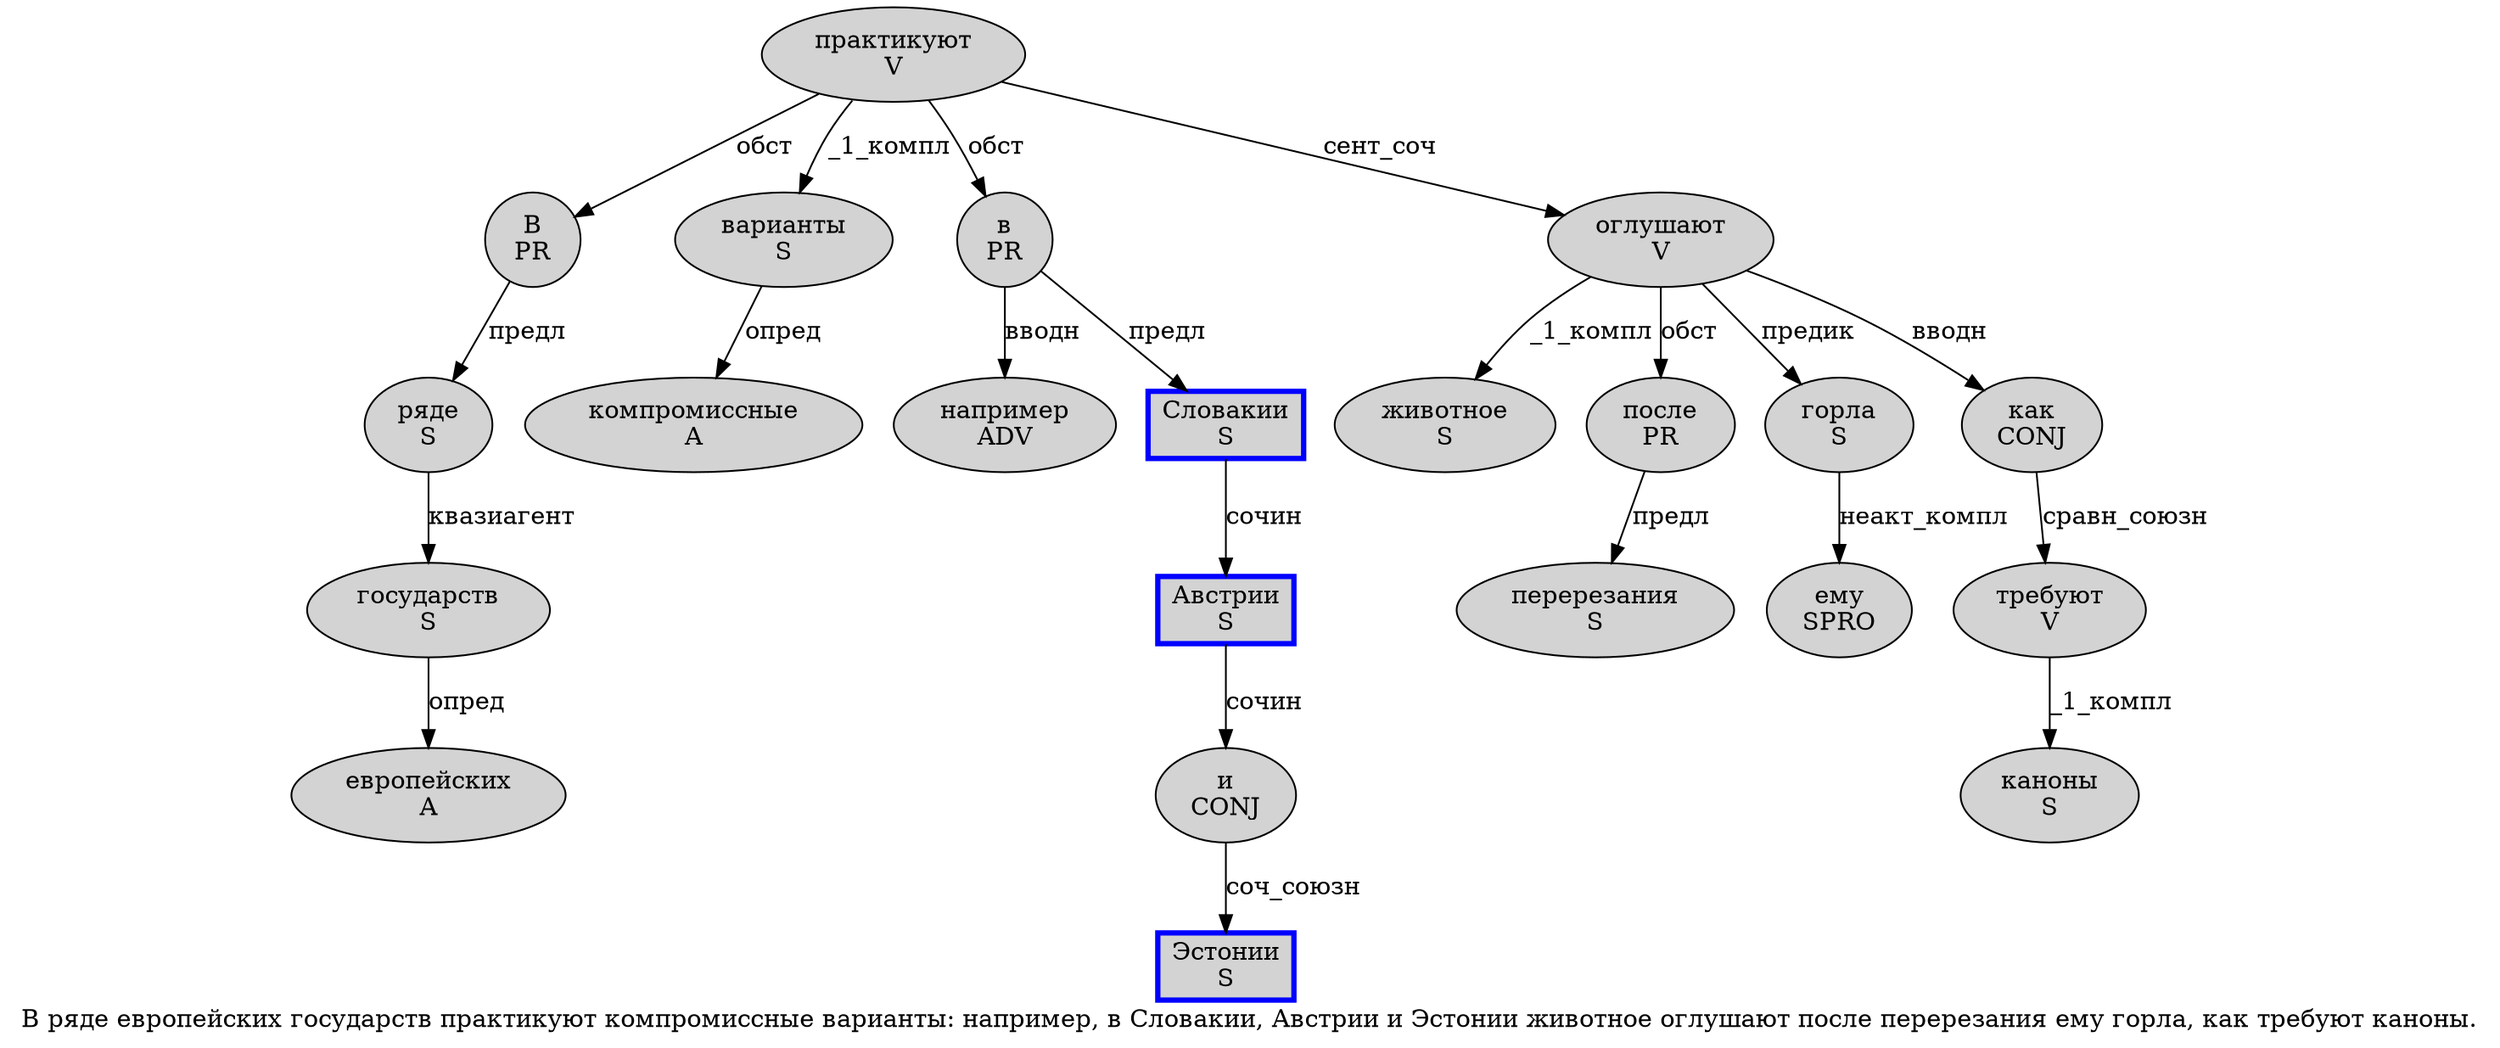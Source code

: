 digraph SENTENCE_1418 {
	graph [label="В ряде европейских государств практикуют компромиссные варианты: например, в Словакии, Австрии и Эстонии животное оглушают после перерезания ему горла, как требуют каноны."]
	node [style=filled]
		0 [label="В
PR" color="" fillcolor=lightgray penwidth=1 shape=ellipse]
		1 [label="ряде
S" color="" fillcolor=lightgray penwidth=1 shape=ellipse]
		2 [label="европейских
A" color="" fillcolor=lightgray penwidth=1 shape=ellipse]
		3 [label="государств
S" color="" fillcolor=lightgray penwidth=1 shape=ellipse]
		4 [label="практикуют
V" color="" fillcolor=lightgray penwidth=1 shape=ellipse]
		5 [label="компромиссные
A" color="" fillcolor=lightgray penwidth=1 shape=ellipse]
		6 [label="варианты
S" color="" fillcolor=lightgray penwidth=1 shape=ellipse]
		8 [label="например
ADV" color="" fillcolor=lightgray penwidth=1 shape=ellipse]
		10 [label="в
PR" color="" fillcolor=lightgray penwidth=1 shape=ellipse]
		11 [label="Словакии
S" color=blue fillcolor=lightgray penwidth=3 shape=box]
		13 [label="Австрии
S" color=blue fillcolor=lightgray penwidth=3 shape=box]
		14 [label="и
CONJ" color="" fillcolor=lightgray penwidth=1 shape=ellipse]
		15 [label="Эстонии
S" color=blue fillcolor=lightgray penwidth=3 shape=box]
		16 [label="животное
S" color="" fillcolor=lightgray penwidth=1 shape=ellipse]
		17 [label="оглушают
V" color="" fillcolor=lightgray penwidth=1 shape=ellipse]
		18 [label="после
PR" color="" fillcolor=lightgray penwidth=1 shape=ellipse]
		19 [label="перерезания
S" color="" fillcolor=lightgray penwidth=1 shape=ellipse]
		20 [label="ему
SPRO" color="" fillcolor=lightgray penwidth=1 shape=ellipse]
		21 [label="горла
S" color="" fillcolor=lightgray penwidth=1 shape=ellipse]
		23 [label="как
CONJ" color="" fillcolor=lightgray penwidth=1 shape=ellipse]
		24 [label="требуют
V" color="" fillcolor=lightgray penwidth=1 shape=ellipse]
		25 [label="каноны
S" color="" fillcolor=lightgray penwidth=1 shape=ellipse]
			18 -> 19 [label="предл"]
			23 -> 24 [label="сравн_союзн"]
			13 -> 14 [label="сочин"]
			14 -> 15 [label="соч_союзн"]
			21 -> 20 [label="неакт_компл"]
			1 -> 3 [label="квазиагент"]
			10 -> 8 [label="вводн"]
			10 -> 11 [label="предл"]
			4 -> 0 [label="обст"]
			4 -> 6 [label="_1_компл"]
			4 -> 10 [label="обст"]
			4 -> 17 [label="сент_соч"]
			11 -> 13 [label="сочин"]
			6 -> 5 [label="опред"]
			24 -> 25 [label="_1_компл"]
			3 -> 2 [label="опред"]
			17 -> 16 [label="_1_компл"]
			17 -> 18 [label="обст"]
			17 -> 21 [label="предик"]
			17 -> 23 [label="вводн"]
			0 -> 1 [label="предл"]
}